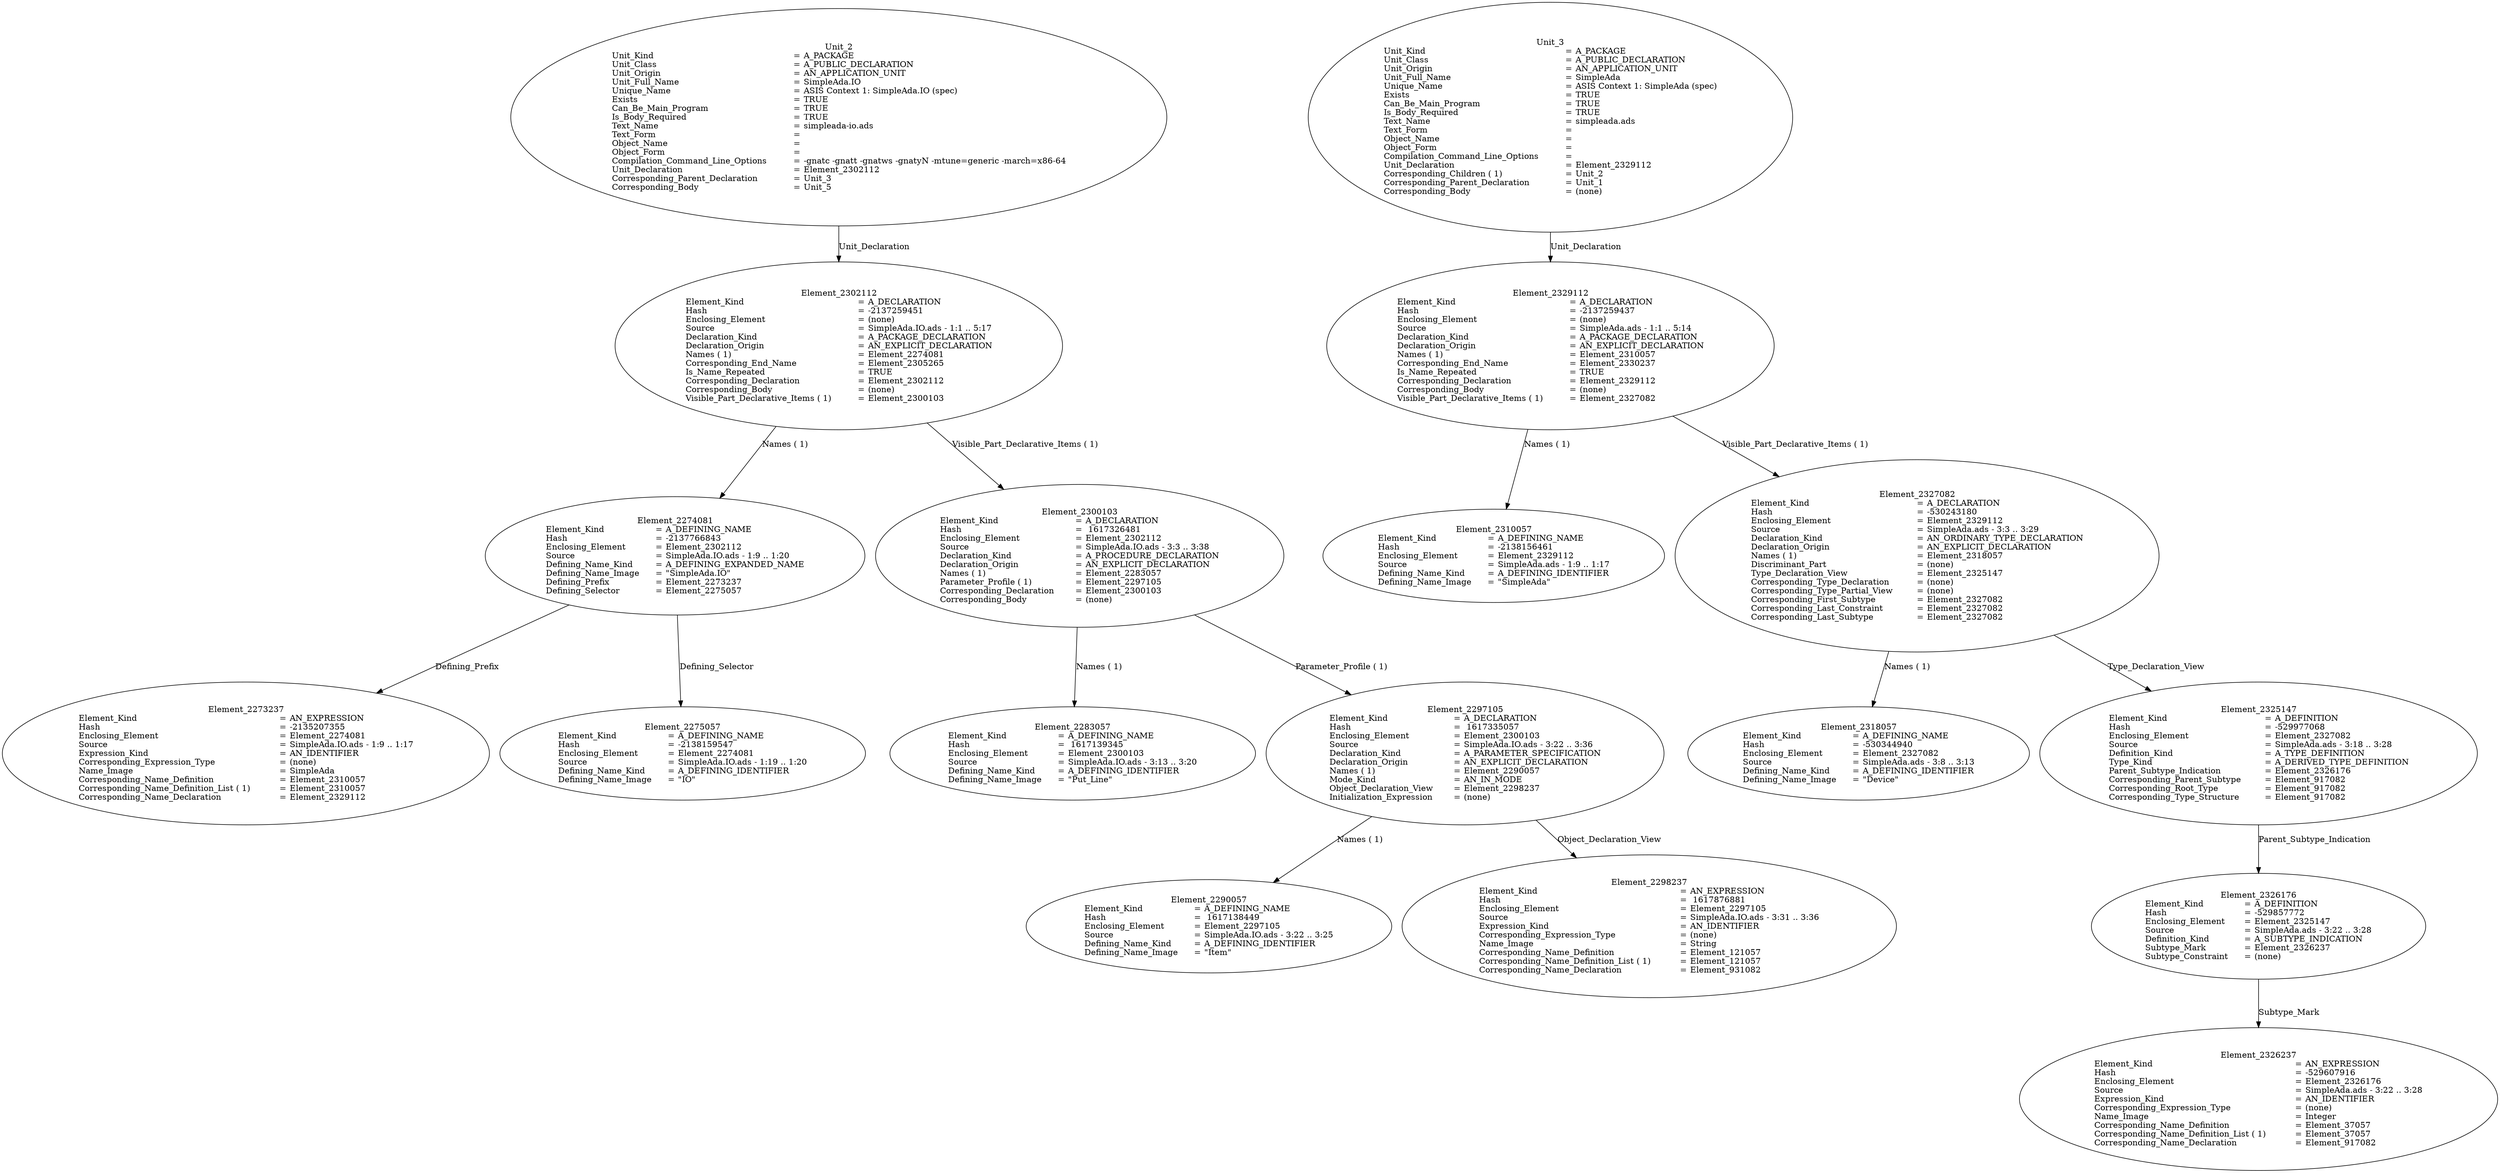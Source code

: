 digraph "simpleada-io.adt" {
  Unit_2 -> Element_2302112
      [ label=Unit_Declaration ];
  Unit_2
      [ label=<<TABLE BORDER="0" CELLBORDER="0" CELLSPACING="0" CELLPADDING="0"> 
          <TR><TD COLSPAN="3">Unit_2</TD></TR>
          <TR><TD ALIGN="LEFT">Unit_Kind   </TD><TD> = </TD><TD ALIGN="LEFT">A_PACKAGE</TD></TR>
          <TR><TD ALIGN="LEFT">Unit_Class   </TD><TD> = </TD><TD ALIGN="LEFT">A_PUBLIC_DECLARATION</TD></TR>
          <TR><TD ALIGN="LEFT">Unit_Origin   </TD><TD> = </TD><TD ALIGN="LEFT">AN_APPLICATION_UNIT</TD></TR>
          <TR><TD ALIGN="LEFT">Unit_Full_Name    </TD><TD> = </TD><TD ALIGN="LEFT">SimpleAda.IO</TD></TR>
          <TR><TD ALIGN="LEFT">Unique_Name   </TD><TD> = </TD><TD ALIGN="LEFT">ASIS Context 1: SimpleAda.IO (spec)</TD></TR>
          <TR><TD ALIGN="LEFT">Exists  </TD><TD> = </TD><TD ALIGN="LEFT">TRUE</TD></TR>
          <TR><TD ALIGN="LEFT">Can_Be_Main_Program     </TD><TD> = </TD><TD ALIGN="LEFT">TRUE</TD></TR>
          <TR><TD ALIGN="LEFT">Is_Body_Required     </TD><TD> = </TD><TD ALIGN="LEFT">TRUE</TD></TR>
          <TR><TD ALIGN="LEFT">Text_Name   </TD><TD> = </TD><TD ALIGN="LEFT">simpleada-io.ads</TD></TR>
          <TR><TD ALIGN="LEFT">Text_Form   </TD><TD> = </TD><TD ALIGN="LEFT"></TD></TR>
          <TR><TD ALIGN="LEFT">Object_Name   </TD><TD> = </TD><TD ALIGN="LEFT"></TD></TR>
          <TR><TD ALIGN="LEFT">Object_Form   </TD><TD> = </TD><TD ALIGN="LEFT"></TD></TR>
          <TR><TD ALIGN="LEFT">Compilation_Command_Line_Options         </TD><TD> = </TD><TD ALIGN="LEFT">-gnatc -gnatt -gnatws -gnatyN -mtune=generic -march=x86-64</TD></TR>
          <TR><TD ALIGN="LEFT">Unit_Declaration     </TD><TD> = </TD><TD ALIGN="LEFT">Element_2302112</TD></TR>
          <TR><TD ALIGN="LEFT">Corresponding_Parent_Declaration         </TD><TD> = </TD><TD ALIGN="LEFT">Unit_3</TD></TR>
          <TR><TD ALIGN="LEFT">Corresponding_Body     </TD><TD> = </TD><TD ALIGN="LEFT">Unit_5</TD></TR>
          </TABLE>> ];
  Element_2302112 -> Element_2274081
      [ label="Names ( 1)" ];
  Element_2302112 -> Element_2300103
      [ label="Visible_Part_Declarative_Items ( 1)" ];
  Element_2302112
      [ label=<<TABLE BORDER="0" CELLBORDER="0" CELLSPACING="0" CELLPADDING="0"> 
          <TR><TD COLSPAN="3">Element_2302112</TD></TR>
          <TR><TD ALIGN="LEFT">Element_Kind    </TD><TD> = </TD><TD ALIGN="LEFT">A_DECLARATION</TD></TR>
          <TR><TD ALIGN="LEFT">Hash  </TD><TD> = </TD><TD ALIGN="LEFT">-2137259451</TD></TR>
          <TR><TD ALIGN="LEFT">Enclosing_Element     </TD><TD> = </TD><TD ALIGN="LEFT">(none)</TD></TR>
          <TR><TD ALIGN="LEFT">Source  </TD><TD> = </TD><TD ALIGN="LEFT">SimpleAda.IO.ads - 1:1 .. 5:17</TD></TR>
          <TR><TD ALIGN="LEFT">Declaration_Kind     </TD><TD> = </TD><TD ALIGN="LEFT">A_PACKAGE_DECLARATION</TD></TR>
          <TR><TD ALIGN="LEFT">Declaration_Origin     </TD><TD> = </TD><TD ALIGN="LEFT">AN_EXPLICIT_DECLARATION</TD></TR>
          <TR><TD ALIGN="LEFT">Names ( 1)   </TD><TD> = </TD><TD ALIGN="LEFT">Element_2274081</TD></TR>
          <TR><TD ALIGN="LEFT">Corresponding_End_Name      </TD><TD> = </TD><TD ALIGN="LEFT">Element_2305265</TD></TR>
          <TR><TD ALIGN="LEFT">Is_Name_Repeated     </TD><TD> = </TD><TD ALIGN="LEFT">TRUE</TD></TR>
          <TR><TD ALIGN="LEFT">Corresponding_Declaration       </TD><TD> = </TD><TD ALIGN="LEFT">Element_2302112</TD></TR>
          <TR><TD ALIGN="LEFT">Corresponding_Body     </TD><TD> = </TD><TD ALIGN="LEFT">(none)</TD></TR>
          <TR><TD ALIGN="LEFT">Visible_Part_Declarative_Items ( 1)         </TD><TD> = </TD><TD ALIGN="LEFT">Element_2300103</TD></TR>
          </TABLE>> ];
  Element_2274081 -> Element_2273237
      [ label=Defining_Prefix ];
  Element_2274081 -> Element_2275057
      [ label=Defining_Selector ];
  Element_2274081
      [ label=<<TABLE BORDER="0" CELLBORDER="0" CELLSPACING="0" CELLPADDING="0"> 
          <TR><TD COLSPAN="3">Element_2274081</TD></TR>
          <TR><TD ALIGN="LEFT">Element_Kind    </TD><TD> = </TD><TD ALIGN="LEFT">A_DEFINING_NAME</TD></TR>
          <TR><TD ALIGN="LEFT">Hash  </TD><TD> = </TD><TD ALIGN="LEFT">-2137766843</TD></TR>
          <TR><TD ALIGN="LEFT">Enclosing_Element     </TD><TD> = </TD><TD ALIGN="LEFT">Element_2302112</TD></TR>
          <TR><TD ALIGN="LEFT">Source  </TD><TD> = </TD><TD ALIGN="LEFT">SimpleAda.IO.ads - 1:9 .. 1:20</TD></TR>
          <TR><TD ALIGN="LEFT">Defining_Name_Kind     </TD><TD> = </TD><TD ALIGN="LEFT">A_DEFINING_EXPANDED_NAME</TD></TR>
          <TR><TD ALIGN="LEFT">Defining_Name_Image     </TD><TD> = </TD><TD ALIGN="LEFT">"SimpleAda.IO"</TD></TR>
          <TR><TD ALIGN="LEFT">Defining_Prefix    </TD><TD> = </TD><TD ALIGN="LEFT">Element_2273237</TD></TR>
          <TR><TD ALIGN="LEFT">Defining_Selector     </TD><TD> = </TD><TD ALIGN="LEFT">Element_2275057</TD></TR>
          </TABLE>> ];
  Element_2273237
      [ label=<<TABLE BORDER="0" CELLBORDER="0" CELLSPACING="0" CELLPADDING="0"> 
          <TR><TD COLSPAN="3">Element_2273237</TD></TR>
          <TR><TD ALIGN="LEFT">Element_Kind    </TD><TD> = </TD><TD ALIGN="LEFT">AN_EXPRESSION</TD></TR>
          <TR><TD ALIGN="LEFT">Hash  </TD><TD> = </TD><TD ALIGN="LEFT">-2135207355</TD></TR>
          <TR><TD ALIGN="LEFT">Enclosing_Element     </TD><TD> = </TD><TD ALIGN="LEFT">Element_2274081</TD></TR>
          <TR><TD ALIGN="LEFT">Source  </TD><TD> = </TD><TD ALIGN="LEFT">SimpleAda.IO.ads - 1:9 .. 1:17</TD></TR>
          <TR><TD ALIGN="LEFT">Expression_Kind    </TD><TD> = </TD><TD ALIGN="LEFT">AN_IDENTIFIER</TD></TR>
          <TR><TD ALIGN="LEFT">Corresponding_Expression_Type        </TD><TD> = </TD><TD ALIGN="LEFT">(none)</TD></TR>
          <TR><TD ALIGN="LEFT">Name_Image   </TD><TD> = </TD><TD ALIGN="LEFT">SimpleAda</TD></TR>
          <TR><TD ALIGN="LEFT">Corresponding_Name_Definition        </TD><TD> = </TD><TD ALIGN="LEFT">Element_2310057</TD></TR>
          <TR><TD ALIGN="LEFT">Corresponding_Name_Definition_List ( 1)          </TD><TD> = </TD><TD ALIGN="LEFT">Element_2310057</TD></TR>
          <TR><TD ALIGN="LEFT">Corresponding_Name_Declaration        </TD><TD> = </TD><TD ALIGN="LEFT">Element_2329112</TD></TR>
          </TABLE>> ];
  Element_2275057
      [ label=<<TABLE BORDER="0" CELLBORDER="0" CELLSPACING="0" CELLPADDING="0"> 
          <TR><TD COLSPAN="3">Element_2275057</TD></TR>
          <TR><TD ALIGN="LEFT">Element_Kind    </TD><TD> = </TD><TD ALIGN="LEFT">A_DEFINING_NAME</TD></TR>
          <TR><TD ALIGN="LEFT">Hash  </TD><TD> = </TD><TD ALIGN="LEFT">-2138159547</TD></TR>
          <TR><TD ALIGN="LEFT">Enclosing_Element     </TD><TD> = </TD><TD ALIGN="LEFT">Element_2274081</TD></TR>
          <TR><TD ALIGN="LEFT">Source  </TD><TD> = </TD><TD ALIGN="LEFT">SimpleAda.IO.ads - 1:19 .. 1:20</TD></TR>
          <TR><TD ALIGN="LEFT">Defining_Name_Kind     </TD><TD> = </TD><TD ALIGN="LEFT">A_DEFINING_IDENTIFIER</TD></TR>
          <TR><TD ALIGN="LEFT">Defining_Name_Image     </TD><TD> = </TD><TD ALIGN="LEFT">"IO"</TD></TR>
          </TABLE>> ];
  Element_2300103 -> Element_2283057
      [ label="Names ( 1)" ];
  Element_2300103 -> Element_2297105
      [ label="Parameter_Profile ( 1)" ];
  Element_2300103
      [ label=<<TABLE BORDER="0" CELLBORDER="0" CELLSPACING="0" CELLPADDING="0"> 
          <TR><TD COLSPAN="3">Element_2300103</TD></TR>
          <TR><TD ALIGN="LEFT">Element_Kind    </TD><TD> = </TD><TD ALIGN="LEFT">A_DECLARATION</TD></TR>
          <TR><TD ALIGN="LEFT">Hash  </TD><TD> = </TD><TD ALIGN="LEFT"> 1617326481</TD></TR>
          <TR><TD ALIGN="LEFT">Enclosing_Element     </TD><TD> = </TD><TD ALIGN="LEFT">Element_2302112</TD></TR>
          <TR><TD ALIGN="LEFT">Source  </TD><TD> = </TD><TD ALIGN="LEFT">SimpleAda.IO.ads - 3:3 .. 3:38</TD></TR>
          <TR><TD ALIGN="LEFT">Declaration_Kind     </TD><TD> = </TD><TD ALIGN="LEFT">A_PROCEDURE_DECLARATION</TD></TR>
          <TR><TD ALIGN="LEFT">Declaration_Origin     </TD><TD> = </TD><TD ALIGN="LEFT">AN_EXPLICIT_DECLARATION</TD></TR>
          <TR><TD ALIGN="LEFT">Names ( 1)   </TD><TD> = </TD><TD ALIGN="LEFT">Element_2283057</TD></TR>
          <TR><TD ALIGN="LEFT">Parameter_Profile ( 1)      </TD><TD> = </TD><TD ALIGN="LEFT">Element_2297105</TD></TR>
          <TR><TD ALIGN="LEFT">Corresponding_Declaration       </TD><TD> = </TD><TD ALIGN="LEFT">Element_2300103</TD></TR>
          <TR><TD ALIGN="LEFT">Corresponding_Body     </TD><TD> = </TD><TD ALIGN="LEFT">(none)</TD></TR>
          </TABLE>> ];
  Element_2283057
      [ label=<<TABLE BORDER="0" CELLBORDER="0" CELLSPACING="0" CELLPADDING="0"> 
          <TR><TD COLSPAN="3">Element_2283057</TD></TR>
          <TR><TD ALIGN="LEFT">Element_Kind    </TD><TD> = </TD><TD ALIGN="LEFT">A_DEFINING_NAME</TD></TR>
          <TR><TD ALIGN="LEFT">Hash  </TD><TD> = </TD><TD ALIGN="LEFT"> 1617139345</TD></TR>
          <TR><TD ALIGN="LEFT">Enclosing_Element     </TD><TD> = </TD><TD ALIGN="LEFT">Element_2300103</TD></TR>
          <TR><TD ALIGN="LEFT">Source  </TD><TD> = </TD><TD ALIGN="LEFT">SimpleAda.IO.ads - 3:13 .. 3:20</TD></TR>
          <TR><TD ALIGN="LEFT">Defining_Name_Kind     </TD><TD> = </TD><TD ALIGN="LEFT">A_DEFINING_IDENTIFIER</TD></TR>
          <TR><TD ALIGN="LEFT">Defining_Name_Image     </TD><TD> = </TD><TD ALIGN="LEFT">"Put_Line"</TD></TR>
          </TABLE>> ];
  Element_2297105 -> Element_2290057
      [ label="Names ( 1)" ];
  Element_2297105 -> Element_2298237
      [ label=Object_Declaration_View ];
  Element_2297105
      [ label=<<TABLE BORDER="0" CELLBORDER="0" CELLSPACING="0" CELLPADDING="0"> 
          <TR><TD COLSPAN="3">Element_2297105</TD></TR>
          <TR><TD ALIGN="LEFT">Element_Kind    </TD><TD> = </TD><TD ALIGN="LEFT">A_DECLARATION</TD></TR>
          <TR><TD ALIGN="LEFT">Hash  </TD><TD> = </TD><TD ALIGN="LEFT"> 1617335057</TD></TR>
          <TR><TD ALIGN="LEFT">Enclosing_Element     </TD><TD> = </TD><TD ALIGN="LEFT">Element_2300103</TD></TR>
          <TR><TD ALIGN="LEFT">Source  </TD><TD> = </TD><TD ALIGN="LEFT">SimpleAda.IO.ads - 3:22 .. 3:36</TD></TR>
          <TR><TD ALIGN="LEFT">Declaration_Kind     </TD><TD> = </TD><TD ALIGN="LEFT">A_PARAMETER_SPECIFICATION</TD></TR>
          <TR><TD ALIGN="LEFT">Declaration_Origin     </TD><TD> = </TD><TD ALIGN="LEFT">AN_EXPLICIT_DECLARATION</TD></TR>
          <TR><TD ALIGN="LEFT">Names ( 1)   </TD><TD> = </TD><TD ALIGN="LEFT">Element_2290057</TD></TR>
          <TR><TD ALIGN="LEFT">Mode_Kind   </TD><TD> = </TD><TD ALIGN="LEFT">AN_IN_MODE</TD></TR>
          <TR><TD ALIGN="LEFT">Object_Declaration_View      </TD><TD> = </TD><TD ALIGN="LEFT">Element_2298237</TD></TR>
          <TR><TD ALIGN="LEFT">Initialization_Expression       </TD><TD> = </TD><TD ALIGN="LEFT">(none)</TD></TR>
          </TABLE>> ];
  Element_2290057
      [ label=<<TABLE BORDER="0" CELLBORDER="0" CELLSPACING="0" CELLPADDING="0"> 
          <TR><TD COLSPAN="3">Element_2290057</TD></TR>
          <TR><TD ALIGN="LEFT">Element_Kind    </TD><TD> = </TD><TD ALIGN="LEFT">A_DEFINING_NAME</TD></TR>
          <TR><TD ALIGN="LEFT">Hash  </TD><TD> = </TD><TD ALIGN="LEFT"> 1617138449</TD></TR>
          <TR><TD ALIGN="LEFT">Enclosing_Element     </TD><TD> = </TD><TD ALIGN="LEFT">Element_2297105</TD></TR>
          <TR><TD ALIGN="LEFT">Source  </TD><TD> = </TD><TD ALIGN="LEFT">SimpleAda.IO.ads - 3:22 .. 3:25</TD></TR>
          <TR><TD ALIGN="LEFT">Defining_Name_Kind     </TD><TD> = </TD><TD ALIGN="LEFT">A_DEFINING_IDENTIFIER</TD></TR>
          <TR><TD ALIGN="LEFT">Defining_Name_Image     </TD><TD> = </TD><TD ALIGN="LEFT">"Item"</TD></TR>
          </TABLE>> ];
  Element_2298237
      [ label=<<TABLE BORDER="0" CELLBORDER="0" CELLSPACING="0" CELLPADDING="0"> 
          <TR><TD COLSPAN="3">Element_2298237</TD></TR>
          <TR><TD ALIGN="LEFT">Element_Kind    </TD><TD> = </TD><TD ALIGN="LEFT">AN_EXPRESSION</TD></TR>
          <TR><TD ALIGN="LEFT">Hash  </TD><TD> = </TD><TD ALIGN="LEFT"> 1617876881</TD></TR>
          <TR><TD ALIGN="LEFT">Enclosing_Element     </TD><TD> = </TD><TD ALIGN="LEFT">Element_2297105</TD></TR>
          <TR><TD ALIGN="LEFT">Source  </TD><TD> = </TD><TD ALIGN="LEFT">SimpleAda.IO.ads - 3:31 .. 3:36</TD></TR>
          <TR><TD ALIGN="LEFT">Expression_Kind    </TD><TD> = </TD><TD ALIGN="LEFT">AN_IDENTIFIER</TD></TR>
          <TR><TD ALIGN="LEFT">Corresponding_Expression_Type        </TD><TD> = </TD><TD ALIGN="LEFT">(none)</TD></TR>
          <TR><TD ALIGN="LEFT">Name_Image   </TD><TD> = </TD><TD ALIGN="LEFT">String</TD></TR>
          <TR><TD ALIGN="LEFT">Corresponding_Name_Definition        </TD><TD> = </TD><TD ALIGN="LEFT">Element_121057</TD></TR>
          <TR><TD ALIGN="LEFT">Corresponding_Name_Definition_List ( 1)          </TD><TD> = </TD><TD ALIGN="LEFT">Element_121057</TD></TR>
          <TR><TD ALIGN="LEFT">Corresponding_Name_Declaration        </TD><TD> = </TD><TD ALIGN="LEFT">Element_931082</TD></TR>
          </TABLE>> ];
  Unit_3 -> Element_2329112
      [ label=Unit_Declaration ];
  Unit_3
      [ label=<<TABLE BORDER="0" CELLBORDER="0" CELLSPACING="0" CELLPADDING="0"> 
          <TR><TD COLSPAN="3">Unit_3</TD></TR>
          <TR><TD ALIGN="LEFT">Unit_Kind   </TD><TD> = </TD><TD ALIGN="LEFT">A_PACKAGE</TD></TR>
          <TR><TD ALIGN="LEFT">Unit_Class   </TD><TD> = </TD><TD ALIGN="LEFT">A_PUBLIC_DECLARATION</TD></TR>
          <TR><TD ALIGN="LEFT">Unit_Origin   </TD><TD> = </TD><TD ALIGN="LEFT">AN_APPLICATION_UNIT</TD></TR>
          <TR><TD ALIGN="LEFT">Unit_Full_Name    </TD><TD> = </TD><TD ALIGN="LEFT">SimpleAda</TD></TR>
          <TR><TD ALIGN="LEFT">Unique_Name   </TD><TD> = </TD><TD ALIGN="LEFT">ASIS Context 1: SimpleAda (spec)</TD></TR>
          <TR><TD ALIGN="LEFT">Exists  </TD><TD> = </TD><TD ALIGN="LEFT">TRUE</TD></TR>
          <TR><TD ALIGN="LEFT">Can_Be_Main_Program     </TD><TD> = </TD><TD ALIGN="LEFT">TRUE</TD></TR>
          <TR><TD ALIGN="LEFT">Is_Body_Required     </TD><TD> = </TD><TD ALIGN="LEFT">TRUE</TD></TR>
          <TR><TD ALIGN="LEFT">Text_Name   </TD><TD> = </TD><TD ALIGN="LEFT">simpleada.ads</TD></TR>
          <TR><TD ALIGN="LEFT">Text_Form   </TD><TD> = </TD><TD ALIGN="LEFT"></TD></TR>
          <TR><TD ALIGN="LEFT">Object_Name   </TD><TD> = </TD><TD ALIGN="LEFT"></TD></TR>
          <TR><TD ALIGN="LEFT">Object_Form   </TD><TD> = </TD><TD ALIGN="LEFT"></TD></TR>
          <TR><TD ALIGN="LEFT">Compilation_Command_Line_Options         </TD><TD> = </TD><TD ALIGN="LEFT"></TD></TR>
          <TR><TD ALIGN="LEFT">Unit_Declaration     </TD><TD> = </TD><TD ALIGN="LEFT">Element_2329112</TD></TR>
          <TR><TD ALIGN="LEFT">Corresponding_Children ( 1)       </TD><TD> = </TD><TD ALIGN="LEFT">Unit_2</TD></TR>
          <TR><TD ALIGN="LEFT">Corresponding_Parent_Declaration         </TD><TD> = </TD><TD ALIGN="LEFT">Unit_1</TD></TR>
          <TR><TD ALIGN="LEFT">Corresponding_Body     </TD><TD> = </TD><TD ALIGN="LEFT">(none)</TD></TR>
          </TABLE>> ];
  Element_2329112 -> Element_2310057
      [ label="Names ( 1)" ];
  Element_2329112 -> Element_2327082
      [ label="Visible_Part_Declarative_Items ( 1)" ];
  Element_2329112
      [ label=<<TABLE BORDER="0" CELLBORDER="0" CELLSPACING="0" CELLPADDING="0"> 
          <TR><TD COLSPAN="3">Element_2329112</TD></TR>
          <TR><TD ALIGN="LEFT">Element_Kind    </TD><TD> = </TD><TD ALIGN="LEFT">A_DECLARATION</TD></TR>
          <TR><TD ALIGN="LEFT">Hash  </TD><TD> = </TD><TD ALIGN="LEFT">-2137259437</TD></TR>
          <TR><TD ALIGN="LEFT">Enclosing_Element     </TD><TD> = </TD><TD ALIGN="LEFT">(none)</TD></TR>
          <TR><TD ALIGN="LEFT">Source  </TD><TD> = </TD><TD ALIGN="LEFT">SimpleAda.ads - 1:1 .. 5:14</TD></TR>
          <TR><TD ALIGN="LEFT">Declaration_Kind     </TD><TD> = </TD><TD ALIGN="LEFT">A_PACKAGE_DECLARATION</TD></TR>
          <TR><TD ALIGN="LEFT">Declaration_Origin     </TD><TD> = </TD><TD ALIGN="LEFT">AN_EXPLICIT_DECLARATION</TD></TR>
          <TR><TD ALIGN="LEFT">Names ( 1)   </TD><TD> = </TD><TD ALIGN="LEFT">Element_2310057</TD></TR>
          <TR><TD ALIGN="LEFT">Corresponding_End_Name      </TD><TD> = </TD><TD ALIGN="LEFT">Element_2330237</TD></TR>
          <TR><TD ALIGN="LEFT">Is_Name_Repeated     </TD><TD> = </TD><TD ALIGN="LEFT">TRUE</TD></TR>
          <TR><TD ALIGN="LEFT">Corresponding_Declaration       </TD><TD> = </TD><TD ALIGN="LEFT">Element_2329112</TD></TR>
          <TR><TD ALIGN="LEFT">Corresponding_Body     </TD><TD> = </TD><TD ALIGN="LEFT">(none)</TD></TR>
          <TR><TD ALIGN="LEFT">Visible_Part_Declarative_Items ( 1)         </TD><TD> = </TD><TD ALIGN="LEFT">Element_2327082</TD></TR>
          </TABLE>> ];
  Element_2310057
      [ label=<<TABLE BORDER="0" CELLBORDER="0" CELLSPACING="0" CELLPADDING="0"> 
          <TR><TD COLSPAN="3">Element_2310057</TD></TR>
          <TR><TD ALIGN="LEFT">Element_Kind    </TD><TD> = </TD><TD ALIGN="LEFT">A_DEFINING_NAME</TD></TR>
          <TR><TD ALIGN="LEFT">Hash  </TD><TD> = </TD><TD ALIGN="LEFT">-2138156461</TD></TR>
          <TR><TD ALIGN="LEFT">Enclosing_Element     </TD><TD> = </TD><TD ALIGN="LEFT">Element_2329112</TD></TR>
          <TR><TD ALIGN="LEFT">Source  </TD><TD> = </TD><TD ALIGN="LEFT">SimpleAda.ads - 1:9 .. 1:17</TD></TR>
          <TR><TD ALIGN="LEFT">Defining_Name_Kind     </TD><TD> = </TD><TD ALIGN="LEFT">A_DEFINING_IDENTIFIER</TD></TR>
          <TR><TD ALIGN="LEFT">Defining_Name_Image     </TD><TD> = </TD><TD ALIGN="LEFT">"SimpleAda"</TD></TR>
          </TABLE>> ];
  Element_2327082 -> Element_2318057
      [ label="Names ( 1)" ];
  Element_2327082 -> Element_2325147
      [ label=Type_Declaration_View ];
  Element_2327082
      [ label=<<TABLE BORDER="0" CELLBORDER="0" CELLSPACING="0" CELLPADDING="0"> 
          <TR><TD COLSPAN="3">Element_2327082</TD></TR>
          <TR><TD ALIGN="LEFT">Element_Kind    </TD><TD> = </TD><TD ALIGN="LEFT">A_DECLARATION</TD></TR>
          <TR><TD ALIGN="LEFT">Hash  </TD><TD> = </TD><TD ALIGN="LEFT">-530243180</TD></TR>
          <TR><TD ALIGN="LEFT">Enclosing_Element     </TD><TD> = </TD><TD ALIGN="LEFT">Element_2329112</TD></TR>
          <TR><TD ALIGN="LEFT">Source  </TD><TD> = </TD><TD ALIGN="LEFT">SimpleAda.ads - 3:3 .. 3:29</TD></TR>
          <TR><TD ALIGN="LEFT">Declaration_Kind     </TD><TD> = </TD><TD ALIGN="LEFT">AN_ORDINARY_TYPE_DECLARATION</TD></TR>
          <TR><TD ALIGN="LEFT">Declaration_Origin     </TD><TD> = </TD><TD ALIGN="LEFT">AN_EXPLICIT_DECLARATION</TD></TR>
          <TR><TD ALIGN="LEFT">Names ( 1)   </TD><TD> = </TD><TD ALIGN="LEFT">Element_2318057</TD></TR>
          <TR><TD ALIGN="LEFT">Discriminant_Part     </TD><TD> = </TD><TD ALIGN="LEFT">(none)</TD></TR>
          <TR><TD ALIGN="LEFT">Type_Declaration_View      </TD><TD> = </TD><TD ALIGN="LEFT">Element_2325147</TD></TR>
          <TR><TD ALIGN="LEFT">Corresponding_Type_Declaration        </TD><TD> = </TD><TD ALIGN="LEFT">(none)</TD></TR>
          <TR><TD ALIGN="LEFT">Corresponding_Type_Partial_View        </TD><TD> = </TD><TD ALIGN="LEFT">(none)</TD></TR>
          <TR><TD ALIGN="LEFT">Corresponding_First_Subtype       </TD><TD> = </TD><TD ALIGN="LEFT">Element_2327082</TD></TR>
          <TR><TD ALIGN="LEFT">Corresponding_Last_Constraint        </TD><TD> = </TD><TD ALIGN="LEFT">Element_2327082</TD></TR>
          <TR><TD ALIGN="LEFT">Corresponding_Last_Subtype       </TD><TD> = </TD><TD ALIGN="LEFT">Element_2327082</TD></TR>
          </TABLE>> ];
  Element_2318057
      [ label=<<TABLE BORDER="0" CELLBORDER="0" CELLSPACING="0" CELLPADDING="0"> 
          <TR><TD COLSPAN="3">Element_2318057</TD></TR>
          <TR><TD ALIGN="LEFT">Element_Kind    </TD><TD> = </TD><TD ALIGN="LEFT">A_DEFINING_NAME</TD></TR>
          <TR><TD ALIGN="LEFT">Hash  </TD><TD> = </TD><TD ALIGN="LEFT">-530344940</TD></TR>
          <TR><TD ALIGN="LEFT">Enclosing_Element     </TD><TD> = </TD><TD ALIGN="LEFT">Element_2327082</TD></TR>
          <TR><TD ALIGN="LEFT">Source  </TD><TD> = </TD><TD ALIGN="LEFT">SimpleAda.ads - 3:8 .. 3:13</TD></TR>
          <TR><TD ALIGN="LEFT">Defining_Name_Kind     </TD><TD> = </TD><TD ALIGN="LEFT">A_DEFINING_IDENTIFIER</TD></TR>
          <TR><TD ALIGN="LEFT">Defining_Name_Image     </TD><TD> = </TD><TD ALIGN="LEFT">"Device"</TD></TR>
          </TABLE>> ];
  Element_2325147 -> Element_2326176
      [ label=Parent_Subtype_Indication ];
  Element_2325147
      [ label=<<TABLE BORDER="0" CELLBORDER="0" CELLSPACING="0" CELLPADDING="0"> 
          <TR><TD COLSPAN="3">Element_2325147</TD></TR>
          <TR><TD ALIGN="LEFT">Element_Kind    </TD><TD> = </TD><TD ALIGN="LEFT">A_DEFINITION</TD></TR>
          <TR><TD ALIGN="LEFT">Hash  </TD><TD> = </TD><TD ALIGN="LEFT">-529977068</TD></TR>
          <TR><TD ALIGN="LEFT">Enclosing_Element     </TD><TD> = </TD><TD ALIGN="LEFT">Element_2327082</TD></TR>
          <TR><TD ALIGN="LEFT">Source  </TD><TD> = </TD><TD ALIGN="LEFT">SimpleAda.ads - 3:18 .. 3:28</TD></TR>
          <TR><TD ALIGN="LEFT">Definition_Kind    </TD><TD> = </TD><TD ALIGN="LEFT">A_TYPE_DEFINITION</TD></TR>
          <TR><TD ALIGN="LEFT">Type_Kind   </TD><TD> = </TD><TD ALIGN="LEFT">A_DERIVED_TYPE_DEFINITION</TD></TR>
          <TR><TD ALIGN="LEFT">Parent_Subtype_Indication       </TD><TD> = </TD><TD ALIGN="LEFT">Element_2326176</TD></TR>
          <TR><TD ALIGN="LEFT">Corresponding_Parent_Subtype        </TD><TD> = </TD><TD ALIGN="LEFT">Element_917082</TD></TR>
          <TR><TD ALIGN="LEFT">Corresponding_Root_Type      </TD><TD> = </TD><TD ALIGN="LEFT">Element_917082</TD></TR>
          <TR><TD ALIGN="LEFT">Corresponding_Type_Structure        </TD><TD> = </TD><TD ALIGN="LEFT">Element_917082</TD></TR>
          </TABLE>> ];
  Element_2326176 -> Element_2326237
      [ label=Subtype_Mark ];
  Element_2326176
      [ label=<<TABLE BORDER="0" CELLBORDER="0" CELLSPACING="0" CELLPADDING="0"> 
          <TR><TD COLSPAN="3">Element_2326176</TD></TR>
          <TR><TD ALIGN="LEFT">Element_Kind    </TD><TD> = </TD><TD ALIGN="LEFT">A_DEFINITION</TD></TR>
          <TR><TD ALIGN="LEFT">Hash  </TD><TD> = </TD><TD ALIGN="LEFT">-529857772</TD></TR>
          <TR><TD ALIGN="LEFT">Enclosing_Element     </TD><TD> = </TD><TD ALIGN="LEFT">Element_2325147</TD></TR>
          <TR><TD ALIGN="LEFT">Source  </TD><TD> = </TD><TD ALIGN="LEFT">SimpleAda.ads - 3:22 .. 3:28</TD></TR>
          <TR><TD ALIGN="LEFT">Definition_Kind    </TD><TD> = </TD><TD ALIGN="LEFT">A_SUBTYPE_INDICATION</TD></TR>
          <TR><TD ALIGN="LEFT">Subtype_Mark    </TD><TD> = </TD><TD ALIGN="LEFT">Element_2326237</TD></TR>
          <TR><TD ALIGN="LEFT">Subtype_Constraint     </TD><TD> = </TD><TD ALIGN="LEFT">(none)</TD></TR>
          </TABLE>> ];
  Element_2326237
      [ label=<<TABLE BORDER="0" CELLBORDER="0" CELLSPACING="0" CELLPADDING="0"> 
          <TR><TD COLSPAN="3">Element_2326237</TD></TR>
          <TR><TD ALIGN="LEFT">Element_Kind    </TD><TD> = </TD><TD ALIGN="LEFT">AN_EXPRESSION</TD></TR>
          <TR><TD ALIGN="LEFT">Hash  </TD><TD> = </TD><TD ALIGN="LEFT">-529607916</TD></TR>
          <TR><TD ALIGN="LEFT">Enclosing_Element     </TD><TD> = </TD><TD ALIGN="LEFT">Element_2326176</TD></TR>
          <TR><TD ALIGN="LEFT">Source  </TD><TD> = </TD><TD ALIGN="LEFT">SimpleAda.ads - 3:22 .. 3:28</TD></TR>
          <TR><TD ALIGN="LEFT">Expression_Kind    </TD><TD> = </TD><TD ALIGN="LEFT">AN_IDENTIFIER</TD></TR>
          <TR><TD ALIGN="LEFT">Corresponding_Expression_Type        </TD><TD> = </TD><TD ALIGN="LEFT">(none)</TD></TR>
          <TR><TD ALIGN="LEFT">Name_Image   </TD><TD> = </TD><TD ALIGN="LEFT">Integer</TD></TR>
          <TR><TD ALIGN="LEFT">Corresponding_Name_Definition        </TD><TD> = </TD><TD ALIGN="LEFT">Element_37057</TD></TR>
          <TR><TD ALIGN="LEFT">Corresponding_Name_Definition_List ( 1)          </TD><TD> = </TD><TD ALIGN="LEFT">Element_37057</TD></TR>
          <TR><TD ALIGN="LEFT">Corresponding_Name_Declaration        </TD><TD> = </TD><TD ALIGN="LEFT">Element_917082</TD></TR>
          </TABLE>> ]
}
